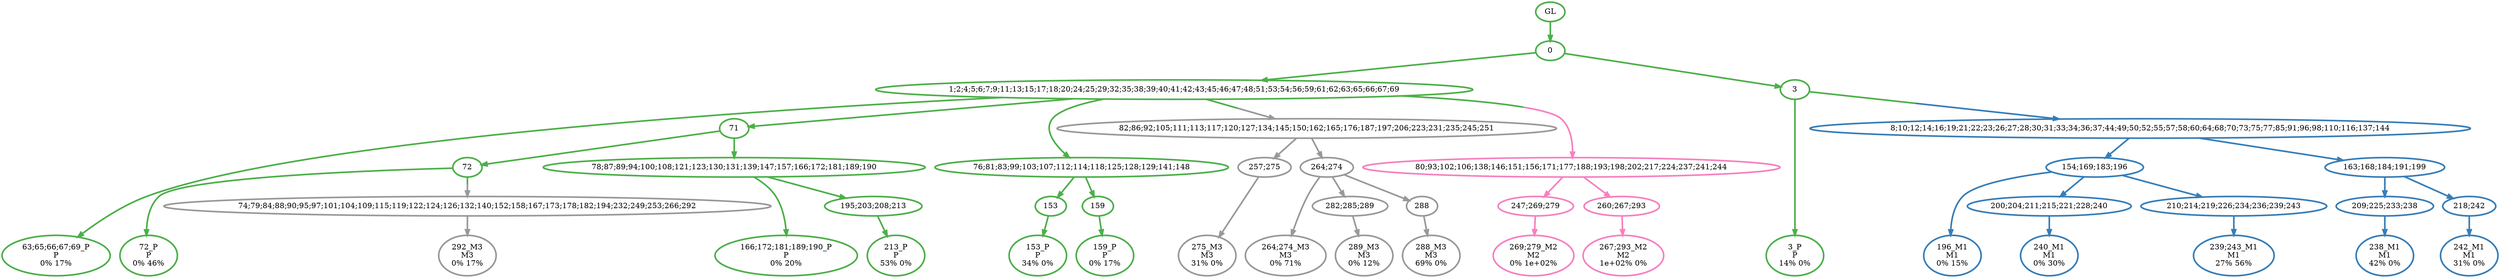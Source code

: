 digraph T {
	{
		rank=same
		42 [penwidth=3,colorscheme=set19,color=3,label="63;65;66;67;69_P\nP\n0% 17%"]
		39 [penwidth=3,colorscheme=set19,color=3,label="72_P\nP\n0% 46%"]
		37 [penwidth=3,colorscheme=set19,color=3,label="166;172;181;189;190_P\nP\n0% 20%"]
		35 [penwidth=3,colorscheme=set19,color=3,label="213_P\nP\n53% 0%"]
		32 [penwidth=3,colorscheme=set19,color=3,label="153_P\nP\n34% 0%"]
		30 [penwidth=3,colorscheme=set19,color=3,label="159_P\nP\n0% 17%"]
		28 [penwidth=3,colorscheme=set19,color=3,label="3_P\nP\n14% 0%"]
		26 [penwidth=3,colorscheme=set19,color=2,label="196_M1\nM1\n0% 15%"]
		24 [penwidth=3,colorscheme=set19,color=2,label="240_M1\nM1\n0% 30%"]
		22 [penwidth=3,colorscheme=set19,color=2,label="239;243_M1\nM1\n27% 56%"]
		19 [penwidth=3,colorscheme=set19,color=2,label="238_M1\nM1\n42% 0%"]
		17 [penwidth=3,colorscheme=set19,color=2,label="242_M1\nM1\n31% 0%"]
		15 [penwidth=3,colorscheme=set19,color=8,label="269;279_M2\nM2\n0% 1e+02%"]
		13 [penwidth=3,colorscheme=set19,color=8,label="267;293_M2\nM2\n1e+02% 0%"]
		12 [penwidth=3,colorscheme=set19,color=9,label="292_M3\nM3\n0% 17%"]
		10 [penwidth=3,colorscheme=set19,color=9,label="275_M3\nM3\n31% 0%"]
		8 [penwidth=3,colorscheme=set19,color=9,label="264;274_M3\nM3\n0% 71%"]
		6 [penwidth=3,colorscheme=set19,color=9,label="289_M3\nM3\n0% 12%"]
		4 [penwidth=3,colorscheme=set19,color=9,label="288_M3\nM3\n69% 0%"]
	}
	45 [penwidth=3,colorscheme=set19,color=3,label="GL"]
	44 [penwidth=3,colorscheme=set19,color=3,label="0"]
	43 [penwidth=3,colorscheme=set19,color=3,label="1;2;4;5;6;7;9;11;13;15;17;18;20;24;25;29;32;35;38;39;40;41;42;43;45;46;47;48;51;53;54;56;59;61;62;63;65;66;67;69"]
	41 [penwidth=3,colorscheme=set19,color=3,label="71"]
	40 [penwidth=3,colorscheme=set19,color=3,label="72"]
	38 [penwidth=3,colorscheme=set19,color=3,label="78;87;89;94;100;108;121;123;130;131;139;147;157;166;172;181;189;190"]
	36 [penwidth=3,colorscheme=set19,color=3,label="195;203;208;213"]
	34 [penwidth=3,colorscheme=set19,color=3,label="76;81;83;99;103;107;112;114;118;125;128;129;141;148"]
	33 [penwidth=3,colorscheme=set19,color=3,label="153"]
	31 [penwidth=3,colorscheme=set19,color=3,label="159"]
	29 [penwidth=3,colorscheme=set19,color=3,label="3"]
	27 [penwidth=3,colorscheme=set19,color=2,label="154;169;183;196"]
	25 [penwidth=3,colorscheme=set19,color=2,label="200;204;211;215;221;228;240"]
	23 [penwidth=3,colorscheme=set19,color=2,label="210;214;219;226;234;236;239;243"]
	21 [penwidth=3,colorscheme=set19,color=2,label="163;168;184;191;199"]
	20 [penwidth=3,colorscheme=set19,color=2,label="209;225;233;238"]
	18 [penwidth=3,colorscheme=set19,color=2,label="218;242"]
	16 [penwidth=3,colorscheme=set19,color=8,label="247;269;279"]
	14 [penwidth=3,colorscheme=set19,color=8,label="260;267;293"]
	11 [penwidth=3,colorscheme=set19,color=9,label="257;275"]
	9 [penwidth=3,colorscheme=set19,color=9,label="264;274"]
	7 [penwidth=3,colorscheme=set19,color=9,label="282;285;289"]
	5 [penwidth=3,colorscheme=set19,color=9,label="288"]
	3 [penwidth=3,colorscheme=set19,color=9,label="74;79;84;88;90;95;97;101;104;109;115;119;122;124;126;132;140;152;158;167;173;178;182;194;232;249;253;266;292"]
	2 [penwidth=3,colorscheme=set19,color=9,label="82;86;92;105;111;113;117;120;127;134;145;150;162;165;176;187;197;206;223;231;235;245;251"]
	1 [penwidth=3,colorscheme=set19,color=8,label="80;93;102;106;138;146;151;156;171;177;188;193;198;202;217;224;237;241;244"]
	0 [penwidth=3,colorscheme=set19,color=2,label="8;10;12;14;16;19;21;22;23;26;27;28;30;31;33;34;36;37;44;49;50;52;55;57;58;60;64;68;70;73;75;77;85;91;96;98;110;116;137;144"]
	45 -> 44 [penwidth=3,colorscheme=set19,color=3]
	44 -> 29 [penwidth=3,colorscheme=set19,color=3]
	44 -> 43 [penwidth=3,colorscheme=set19,color=3]
	43 -> 42 [penwidth=3,colorscheme=set19,color=3]
	43 -> 41 [penwidth=3,colorscheme=set19,color=3]
	43 -> 34 [penwidth=3,colorscheme=set19,color=3]
	43 -> 2 [penwidth=3,colorscheme=set19,color="3;0.5:9"]
	43 -> 1 [penwidth=3,colorscheme=set19,color="3;0.5:8"]
	41 -> 40 [penwidth=3,colorscheme=set19,color=3]
	41 -> 38 [penwidth=3,colorscheme=set19,color=3]
	40 -> 39 [penwidth=3,colorscheme=set19,color=3]
	40 -> 3 [penwidth=3,colorscheme=set19,color="3;0.5:9"]
	38 -> 37 [penwidth=3,colorscheme=set19,color=3]
	38 -> 36 [penwidth=3,colorscheme=set19,color=3]
	36 -> 35 [penwidth=3,colorscheme=set19,color=3]
	34 -> 33 [penwidth=3,colorscheme=set19,color=3]
	34 -> 31 [penwidth=3,colorscheme=set19,color=3]
	33 -> 32 [penwidth=3,colorscheme=set19,color=3]
	31 -> 30 [penwidth=3,colorscheme=set19,color=3]
	29 -> 28 [penwidth=3,colorscheme=set19,color=3]
	29 -> 0 [penwidth=3,colorscheme=set19,color="3;0.5:2"]
	27 -> 26 [penwidth=3,colorscheme=set19,color=2]
	27 -> 23 [penwidth=3,colorscheme=set19,color=2]
	27 -> 25 [penwidth=3,colorscheme=set19,color=2]
	25 -> 24 [penwidth=3,colorscheme=set19,color=2]
	23 -> 22 [penwidth=3,colorscheme=set19,color=2]
	21 -> 18 [penwidth=3,colorscheme=set19,color=2]
	21 -> 20 [penwidth=3,colorscheme=set19,color=2]
	20 -> 19 [penwidth=3,colorscheme=set19,color=2]
	18 -> 17 [penwidth=3,colorscheme=set19,color=2]
	16 -> 15 [penwidth=3,colorscheme=set19,color=8]
	14 -> 13 [penwidth=3,colorscheme=set19,color=8]
	11 -> 10 [penwidth=3,colorscheme=set19,color=9]
	9 -> 8 [penwidth=3,colorscheme=set19,color=9]
	9 -> 5 [penwidth=3,colorscheme=set19,color=9]
	9 -> 7 [penwidth=3,colorscheme=set19,color=9]
	7 -> 6 [penwidth=3,colorscheme=set19,color=9]
	5 -> 4 [penwidth=3,colorscheme=set19,color=9]
	3 -> 12 [penwidth=3,colorscheme=set19,color=9]
	2 -> 11 [penwidth=3,colorscheme=set19,color=9]
	2 -> 9 [penwidth=3,colorscheme=set19,color=9]
	1 -> 16 [penwidth=3,colorscheme=set19,color=8]
	1 -> 14 [penwidth=3,colorscheme=set19,color=8]
	0 -> 27 [penwidth=3,colorscheme=set19,color=2]
	0 -> 21 [penwidth=3,colorscheme=set19,color=2]
}
